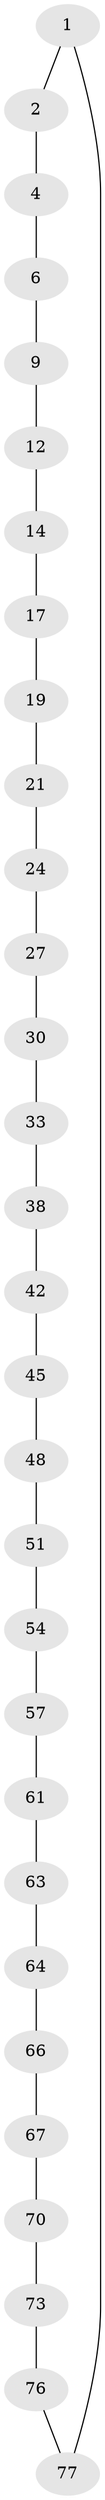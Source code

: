 // original degree distribution, {2: 1.0}
// Generated by graph-tools (version 1.1) at 2025/20/03/04/25 18:20:16]
// undirected, 30 vertices, 30 edges
graph export_dot {
graph [start="1"]
  node [color=gray90,style=filled];
  1;
  2 [super="+3"];
  4 [super="+5"];
  6 [super="+7"];
  9 [super="+10"];
  12 [super="+13"];
  14 [super="+15"];
  17 [super="+18"];
  19 [super="+20"];
  21 [super="+22"];
  24 [super="+25"];
  27 [super="+28"];
  30 [super="+31"];
  33 [super="+34"];
  38 [super="+39"];
  42 [super="+43"];
  45 [super="+46"];
  48 [super="+49"];
  51 [super="+52"];
  54 [super="+55"];
  57 [super="+58"];
  61 [super="+62"];
  63;
  64 [super="+65"];
  66;
  67 [super="+68"];
  70 [super="+71"];
  73 [super="+74"];
  76;
  77;
  1 -- 2;
  1 -- 77;
  2 -- 4;
  4 -- 6;
  6 -- 9;
  9 -- 12;
  12 -- 14;
  14 -- 17;
  17 -- 19;
  19 -- 21;
  21 -- 24;
  24 -- 27;
  27 -- 30;
  30 -- 33;
  33 -- 38;
  38 -- 42;
  42 -- 45;
  45 -- 48;
  48 -- 51;
  51 -- 54;
  54 -- 57;
  57 -- 61;
  61 -- 63;
  63 -- 64;
  64 -- 66;
  66 -- 67;
  67 -- 70;
  70 -- 73;
  73 -- 76;
  76 -- 77;
}
